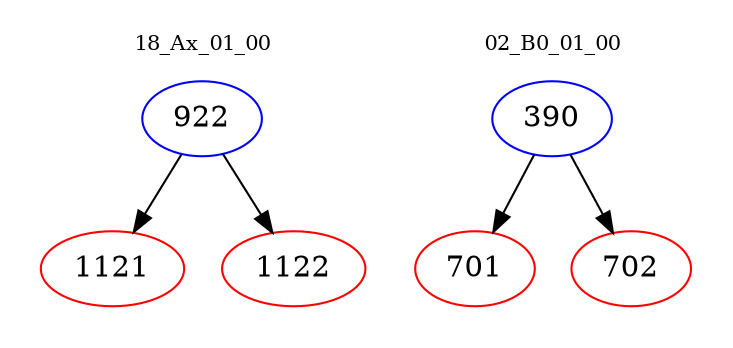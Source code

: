 digraph{
subgraph cluster_0 {
color = white
label = "18_Ax_01_00";
fontsize=10;
T0_922 [label="922", color="blue"]
T0_922 -> T0_1121 [color="black"]
T0_1121 [label="1121", color="red"]
T0_922 -> T0_1122 [color="black"]
T0_1122 [label="1122", color="red"]
}
subgraph cluster_1 {
color = white
label = "02_B0_01_00";
fontsize=10;
T1_390 [label="390", color="blue"]
T1_390 -> T1_701 [color="black"]
T1_701 [label="701", color="red"]
T1_390 -> T1_702 [color="black"]
T1_702 [label="702", color="red"]
}
}
